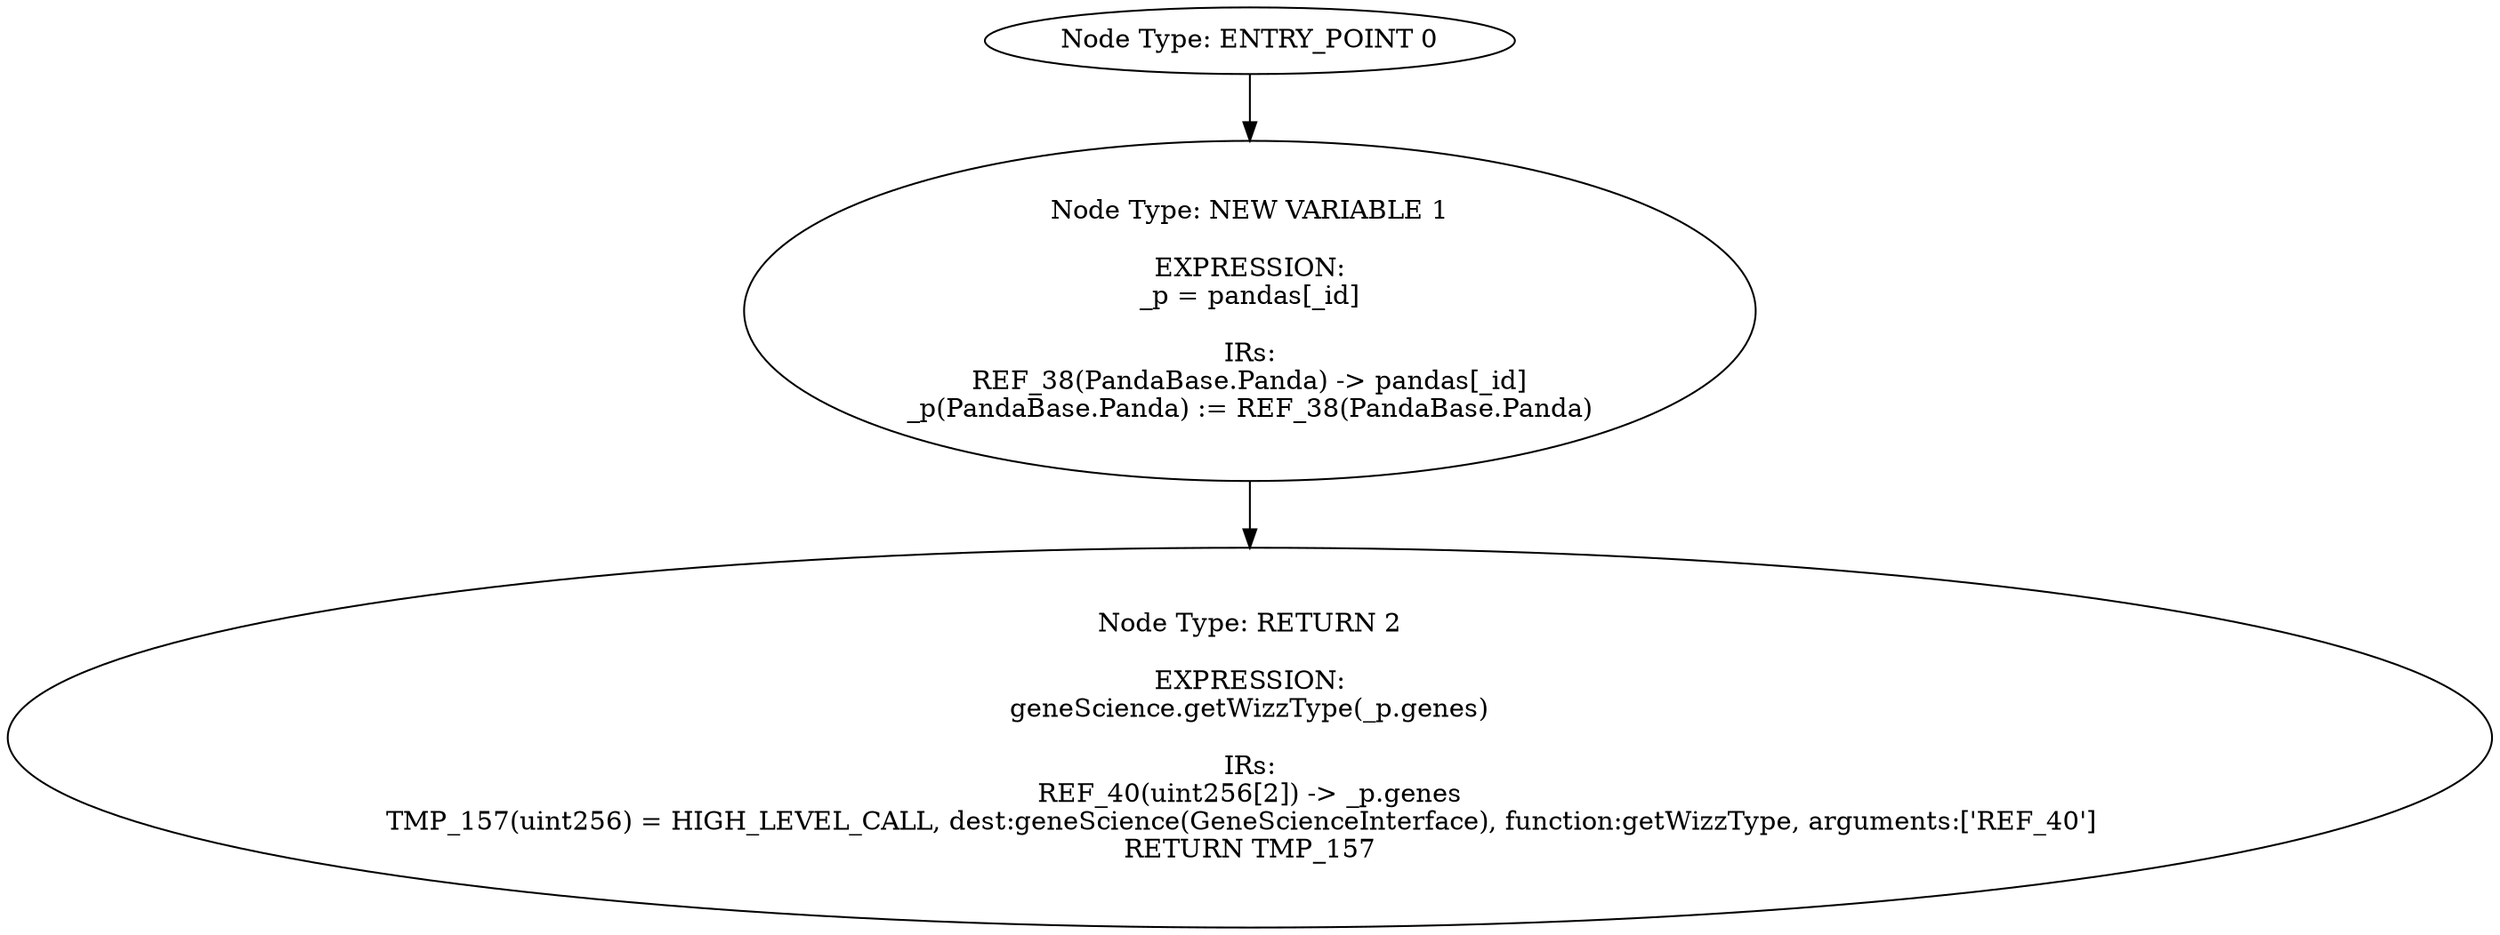 digraph{
0[label="Node Type: ENTRY_POINT 0
"];
0->1;
1[label="Node Type: NEW VARIABLE 1

EXPRESSION:
_p = pandas[_id]

IRs:
REF_38(PandaBase.Panda) -> pandas[_id]
_p(PandaBase.Panda) := REF_38(PandaBase.Panda)"];
1->2;
2[label="Node Type: RETURN 2

EXPRESSION:
geneScience.getWizzType(_p.genes)

IRs:
REF_40(uint256[2]) -> _p.genes
TMP_157(uint256) = HIGH_LEVEL_CALL, dest:geneScience(GeneScienceInterface), function:getWizzType, arguments:['REF_40']  
RETURN TMP_157"];
}
